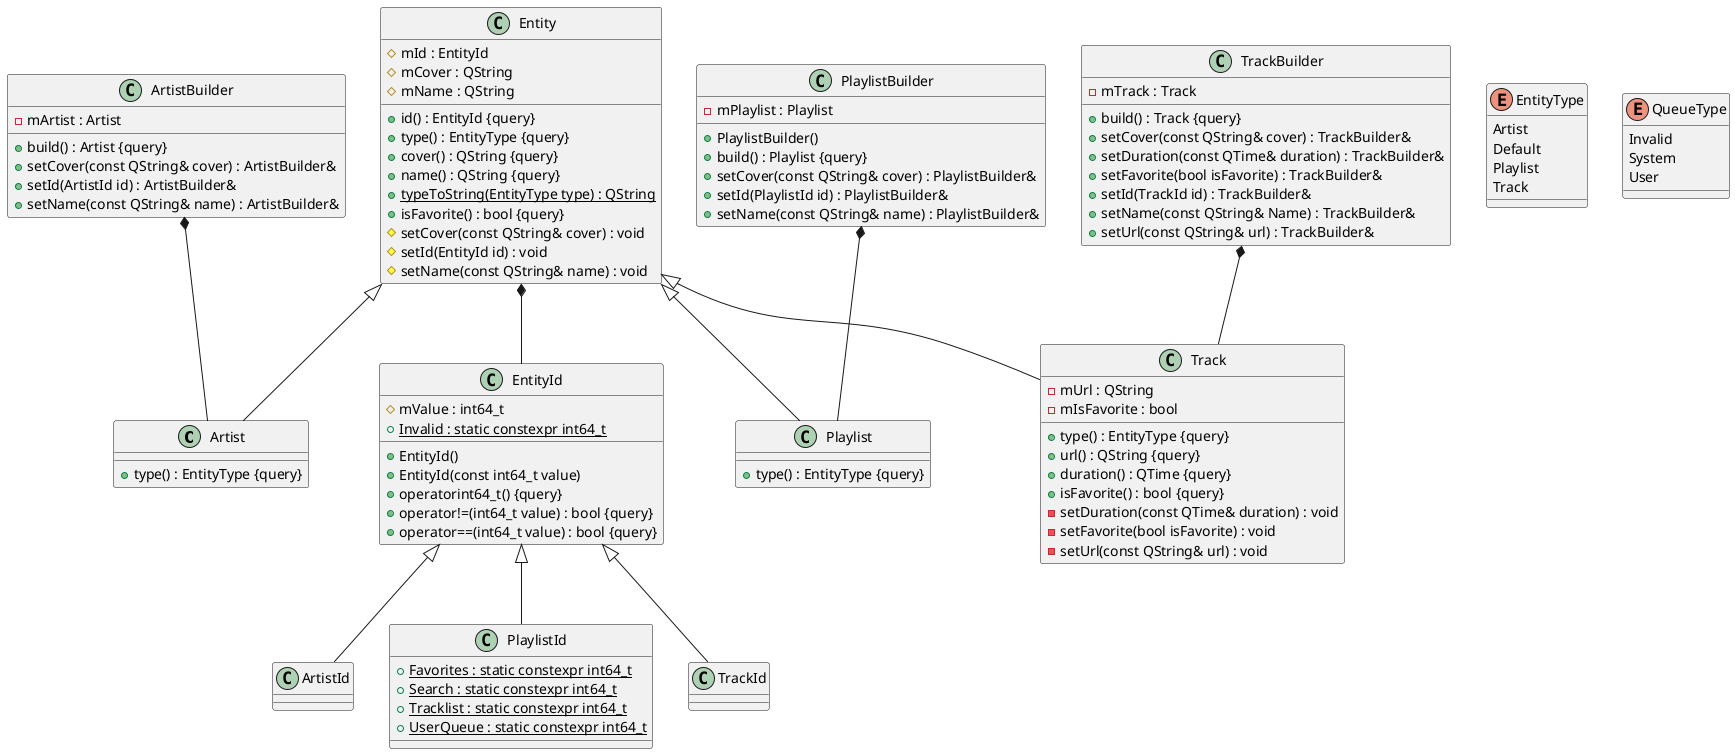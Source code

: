 @startuml





/' Objects '/

class Artist {
	+type() : EntityType {query}
}


class ArtistBuilder {
	+build() : Artist {query}
	-mArtist : Artist
	+setCover(const QString& cover) : ArtistBuilder&
	+setId(ArtistId id) : ArtistBuilder&
	+setName(const QString& name) : ArtistBuilder&
}


class ArtistId {
}


class Entity {
	+id() : EntityId {query}
	#mId : EntityId
	+type() : EntityType {query}
	+cover() : QString {query}
	#mCover : QString
	#mName : QString
	+name() : QString {query}
	+{static} typeToString(EntityType type) : QString
	+isFavorite() : bool {query}
	#setCover(const QString& cover) : void
	#setId(EntityId id) : void
	#setName(const QString& name) : void
}


class EntityId {
	+EntityId()
	+EntityId(const int64_t value)
	+operatorint64_t() {query}
	+operator!=(int64_t value) : bool {query}
	+operator==(int64_t value) : bool {query}
	#mValue : int64_t
	+{static} Invalid : static constexpr int64_t
}


class Playlist {
	+type() : EntityType {query}
}


class PlaylistBuilder {
	+PlaylistBuilder()
	+build() : Playlist {query}
	-mPlaylist : Playlist
	+setCover(const QString& cover) : PlaylistBuilder&
	+setId(PlaylistId id) : PlaylistBuilder&
	+setName(const QString& name) : PlaylistBuilder&
}


class PlaylistId {
	+{static} Favorites : static constexpr int64_t
	+{static} Search : static constexpr int64_t
	+{static} Tracklist : static constexpr int64_t
	+{static} UserQueue : static constexpr int64_t
}


class Track {
	+type() : EntityType {query}
	-mUrl : QString
	+url() : QString {query}
	+duration() : QTime {query}
	+isFavorite() : bool {query}
	-mIsFavorite : bool
	-setDuration(const QTime& duration) : void
	-setFavorite(bool isFavorite) : void
	-setUrl(const QString& url) : void
}


class TrackBuilder {
	+build() : Track {query}
	-mTrack : Track
	+setCover(const QString& cover) : TrackBuilder&
	+setDuration(const QTime& duration) : TrackBuilder&
	+setFavorite(bool isFavorite) : TrackBuilder&
	+setId(TrackId id) : TrackBuilder&
	+setName(const QString& Name) : TrackBuilder&
	+setUrl(const QString& url) : TrackBuilder&
}


class TrackId {
}


enum EntityType {
	Artist
	Default
	Playlist
	Track
}


enum QueueType {
	Invalid
	System
	User
}





/' Inheritance relationships '/

.Entity <|-- .Artist


.Entity <|-- .Playlist


.Entity <|-- .Track


.EntityId <|-- .ArtistId


.EntityId <|-- .PlaylistId


.EntityId <|-- .TrackId





/' Aggregation relationships '/

.ArtistBuilder *-- .Artist


.Entity *-- .EntityId


.PlaylistBuilder *-- .Playlist


.TrackBuilder *-- .Track






/' Nested objects '/



@enduml
